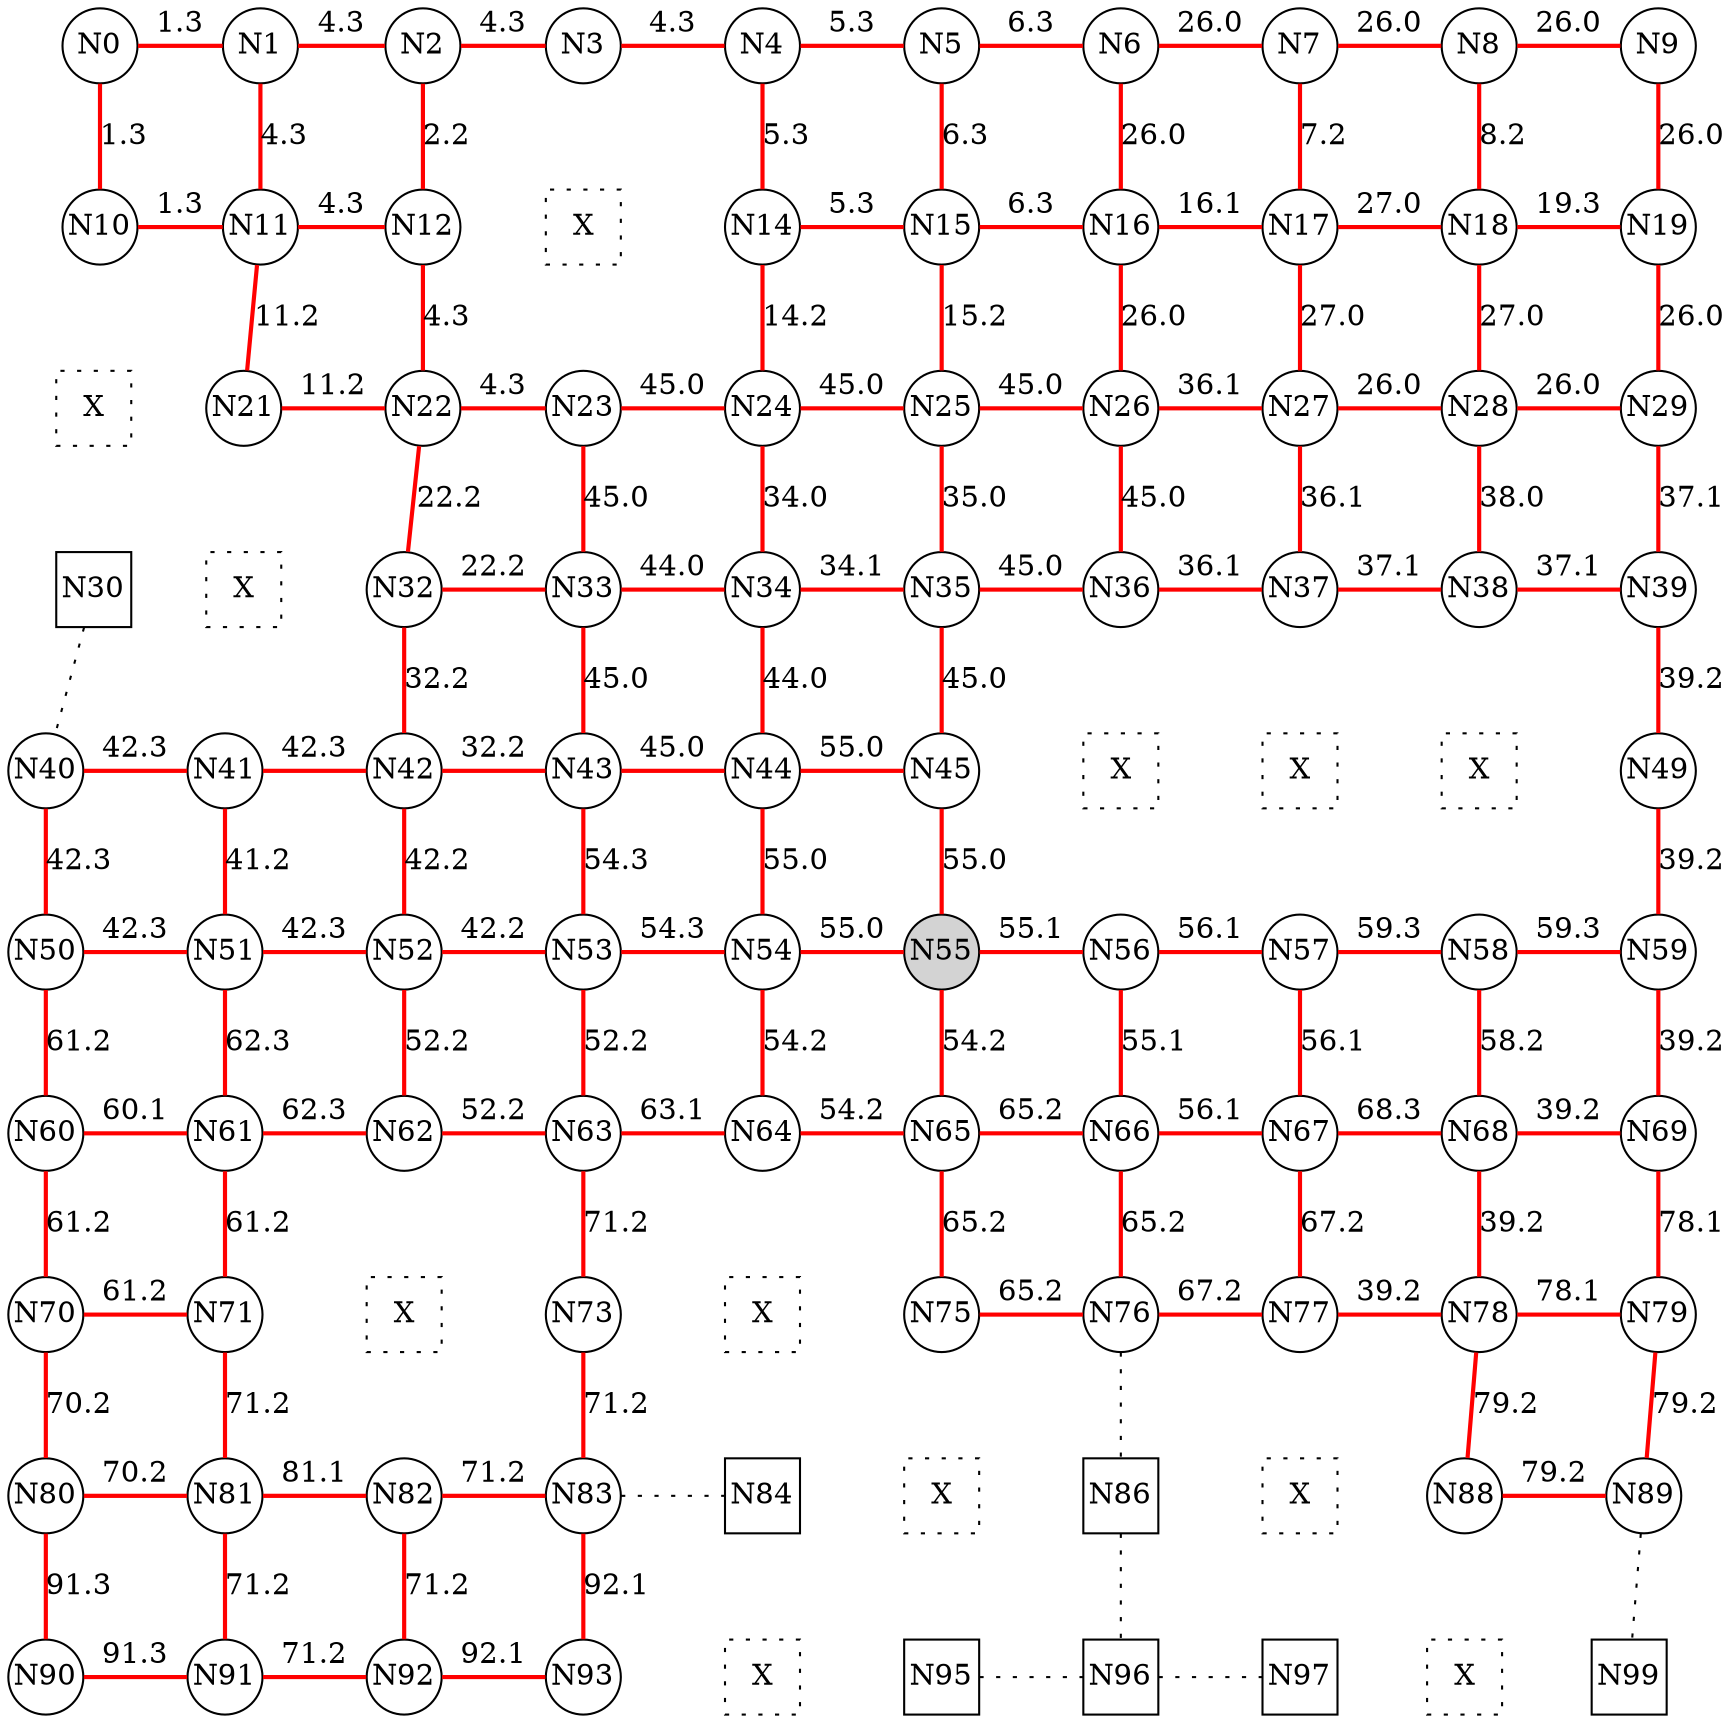 
 digraph G { graph [layout=dot] 
 {rank=same; N0 [shape=circle, fixedsize=true]; N1 [shape=circle, fixedsize=true]; N2 [shape=circle, fixedsize=true]; N3 [shape=circle, fixedsize=true]; N4 [shape=circle, fixedsize=true]; N5 [shape=circle, fixedsize=true]; N6 [shape=circle, fixedsize=true]; N7 [shape=circle, fixedsize=true]; N8 [shape=circle, fixedsize=true]; N9 [shape=circle, fixedsize=true];  }
 {rank=same; N10 [shape=circle, fixedsize=true]; N11 [shape=circle, fixedsize=true]; N12 [shape=circle, fixedsize=true]; N13 [shape=square, style=dotted, fixedsize=true, label=X]; N14 [shape=circle, fixedsize=true]; N15 [shape=circle, fixedsize=true]; N16 [shape=circle, fixedsize=true]; N17 [shape=circle, fixedsize=true]; N18 [shape=circle, fixedsize=true]; N19 [shape=circle, fixedsize=true];  }
 {rank=same; N20 [shape=square, style=dotted, fixedsize=true, label=X]; N21 [shape=circle, fixedsize=true]; N22 [shape=circle, fixedsize=true]; N23 [shape=circle, fixedsize=true]; N24 [shape=circle, fixedsize=true]; N25 [shape=circle, fixedsize=true]; N26 [shape=circle, fixedsize=true]; N27 [shape=circle, fixedsize=true]; N28 [shape=circle, fixedsize=true]; N29 [shape=circle, fixedsize=true];  }
 {rank=same; N30 [shape=square, fixedsize=true]; N31 [shape=square, style=dotted, fixedsize=true, label=X]; N32 [shape=circle, fixedsize=true]; N33 [shape=circle, fixedsize=true]; N34 [shape=circle, fixedsize=true]; N35 [shape=circle, fixedsize=true]; N36 [shape=circle, fixedsize=true]; N37 [shape=circle, fixedsize=true]; N38 [shape=circle, fixedsize=true]; N39 [shape=circle, fixedsize=true];  }
 {rank=same; N40 [shape=circle, fixedsize=true]; N41 [shape=circle, fixedsize=true]; N42 [shape=circle, fixedsize=true]; N43 [shape=circle, fixedsize=true]; N44 [shape=circle, fixedsize=true]; N45 [shape=circle, fixedsize=true]; N46 [shape=square, style=dotted, fixedsize=true, label=X]; N47 [shape=square, style=dotted, fixedsize=true, label=X]; N48 [shape=square, style=dotted, fixedsize=true, label=X]; N49 [shape=circle, fixedsize=true];  }
 {rank=same; N50 [shape=circle, fixedsize=true]; N51 [shape=circle, fixedsize=true]; N52 [shape=circle, fixedsize=true]; N53 [shape=circle, fixedsize=true]; N54 [shape=circle, fixedsize=true]; N55 [shape=circle, style=filled, fixedsize=true]; N56 [shape=circle, fixedsize=true]; N57 [shape=circle, fixedsize=true]; N58 [shape=circle, fixedsize=true]; N59 [shape=circle, fixedsize=true];  }
 {rank=same; N60 [shape=circle, fixedsize=true]; N61 [shape=circle, fixedsize=true]; N62 [shape=circle, fixedsize=true]; N63 [shape=circle, fixedsize=true]; N64 [shape=circle, fixedsize=true]; N65 [shape=circle, fixedsize=true]; N66 [shape=circle, fixedsize=true]; N67 [shape=circle, fixedsize=true]; N68 [shape=circle, fixedsize=true]; N69 [shape=circle, fixedsize=true];  }
 {rank=same; N70 [shape=circle, fixedsize=true]; N71 [shape=circle, fixedsize=true]; N72 [shape=square, style=dotted, fixedsize=true, label=X]; N73 [shape=circle, fixedsize=true]; N74 [shape=square, style=dotted, fixedsize=true, label=X]; N75 [shape=circle, fixedsize=true]; N76 [shape=circle, fixedsize=true]; N77 [shape=circle, fixedsize=true]; N78 [shape=circle, fixedsize=true]; N79 [shape=circle, fixedsize=true];  }
 {rank=same; N80 [shape=circle, fixedsize=true]; N81 [shape=circle, fixedsize=true]; N82 [shape=circle, fixedsize=true]; N83 [shape=circle, fixedsize=true]; N84 [shape=square, fixedsize=true]; N85 [shape=square, style=dotted, fixedsize=true, label=X]; N86 [shape=square, fixedsize=true]; N87 [shape=square, style=dotted, fixedsize=true, label=X]; N88 [shape=circle, fixedsize=true]; N89 [shape=circle, fixedsize=true];  }
 {rank=same; N90 [shape=circle, fixedsize=true]; N91 [shape=circle, fixedsize=true]; N92 [shape=circle, fixedsize=true]; N93 [shape=circle, fixedsize=true]; N94 [shape=square, style=dotted, fixedsize=true, label=X]; N95 [shape=square, fixedsize=true]; N96 [shape=square, fixedsize=true]; N97 [shape=square, fixedsize=true]; N98 [shape=square, style=dotted, fixedsize=true, label=X]; N99 [shape=square, fixedsize=true];  }
N0->N1 [dir=none, color=red, style=bold, label="1.3"]
N1->N2 [dir=none, color=red, style=bold, label="4.3"]
N2->N3 [dir=none, color=red, style=bold, label="4.3"]
N3->N4 [dir=none, color=red, style=bold, label="4.3"]
N4->N5 [dir=none, color=red, style=bold, label="5.3"]
N5->N6 [dir=none, color=red, style=bold, label="6.3"]
N6->N7 [dir=none, color=red, style=bold, label="26.0"]
N7->N8 [dir=none, color=red, style=bold, label="26.0"]
N8->N9 [dir=none, color=red, style=bold, label="26.0"]
N10->N11 [dir=none, color=red, style=bold, label="1.3"]
N11->N12 [dir=none, color=red, style=bold, label="4.3"]
N12->N13 [dir=none, style=invis, label=" "]
N13->N14 [dir=none, style=invis, label=" "]
N14->N15 [dir=none, color=red, style=bold, label="5.3"]
N15->N16 [dir=none, color=red, style=bold, label="6.3"]
N16->N17 [dir=none, color=red, style=bold, label="16.1"]
N17->N18 [dir=none, color=red, style=bold, label="27.0"]
N18->N19 [dir=none, color=red, style=bold, label="19.3"]
N20->N21 [dir=none, style=invis, label=" "]
N21->N22 [dir=none, color=red, style=bold, label="11.2"]
N22->N23 [dir=none, color=red, style=bold, label="4.3"]
N23->N24 [dir=none, color=red, style=bold, label="45.0"]
N24->N25 [dir=none, color=red, style=bold, label="45.0"]
N25->N26 [dir=none, color=red, style=bold, label="45.0"]
N26->N27 [dir=none, color=red, style=bold, label="36.1"]
N27->N28 [dir=none, color=red, style=bold, label="26.0"]
N28->N29 [dir=none, color=red, style=bold, label="26.0"]
N30->N31 [dir=none, style=invis, label=" "]
N31->N32 [dir=none, style=invis, label=" "]
N32->N33 [dir=none, color=red, style=bold, label="22.2"]
N33->N34 [dir=none, color=red, style=bold, label="44.0"]
N34->N35 [dir=none, color=red, style=bold, label="34.1"]
N35->N36 [dir=none, color=red, style=bold, label="45.0"]
N36->N37 [dir=none, color=red, style=bold, label="36.1"]
N37->N38 [dir=none, color=red, style=bold, label="37.1"]
N38->N39 [dir=none, color=red, style=bold, label="37.1"]
N40->N41 [dir=none, color=red, style=bold, label="42.3"]
N41->N42 [dir=none, color=red, style=bold, label="42.3"]
N42->N43 [dir=none, color=red, style=bold, label="32.2"]
N43->N44 [dir=none, color=red, style=bold, label="45.0"]
N44->N45 [dir=none, color=red, style=bold, label="55.0"]
N45->N46 [dir=none, style=invis, label=" "]
N46->N47 [dir=none, style=invis, label=" "]
N47->N48 [dir=none, style=invis, label=" "]
N48->N49 [dir=none, style=invis, label=" "]
N50->N51 [dir=none, color=red, style=bold, label="42.3"]
N51->N52 [dir=none, color=red, style=bold, label="42.3"]
N52->N53 [dir=none, color=red, style=bold, label="42.2"]
N53->N54 [dir=none, color=red, style=bold, label="54.3"]
N54->N55 [dir=none, color=red, style=bold, label="55.0"]
N55->N56 [dir=none, color=red, style=bold, label="55.1"]
N56->N57 [dir=none, color=red, style=bold, label="56.1"]
N57->N58 [dir=none, color=red, style=bold, label="59.3"]
N58->N59 [dir=none, color=red, style=bold, label="59.3"]
N60->N61 [dir=none, color=red, style=bold, label="60.1"]
N61->N62 [dir=none, color=red, style=bold, label="62.3"]
N62->N63 [dir=none, color=red, style=bold, label="52.2"]
N63->N64 [dir=none, color=red, style=bold, label="63.1"]
N64->N65 [dir=none, color=red, style=bold, label="54.2"]
N65->N66 [dir=none, color=red, style=bold, label="65.2"]
N66->N67 [dir=none, color=red, style=bold, label="56.1"]
N67->N68 [dir=none, color=red, style=bold, label="68.3"]
N68->N69 [dir=none, color=red, style=bold, label="39.2"]
N70->N71 [dir=none, color=red, style=bold, label="61.2"]
N71->N72 [dir=none, style=invis, label=" "]
N72->N73 [dir=none, style=invis, label=" "]
N73->N74 [dir=none, style=invis, label=" "]
N74->N75 [dir=none, style=invis, label=" "]
N75->N76 [dir=none, color=red, style=bold, label="65.2"]
N76->N77 [dir=none, color=red, style=bold, label="67.2"]
N77->N78 [dir=none, color=red, style=bold, label="39.2"]
N78->N79 [dir=none, color=red, style=bold, label="78.1"]
N80->N81 [dir=none, color=red, style=bold, label="70.2"]
N81->N82 [dir=none, color=red, style=bold, label="81.1"]
N82->N83 [dir=none, color=red, style=bold, label="71.2"]
N83->N84 [dir=none, style=dotted, label=""]
N84->N85 [dir=none, style=invis, label=" "]
N85->N86 [dir=none, style=invis, label=" "]
N86->N87 [dir=none, style=invis, label=" "]
N87->N88 [dir=none, style=invis, label=" "]
N88->N89 [dir=none, color=red, style=bold, label="79.2"]
N90->N91 [dir=none, color=red, style=bold, label="91.3"]
N91->N92 [dir=none, color=red, style=bold, label="71.2"]
N92->N93 [dir=none, color=red, style=bold, label="92.1"]
N93->N94 [dir=none, style=invis, label=" "]
N94->N95 [dir=none, style=invis, label=" "]
N95->N96 [dir=none, style=dotted, label=""]
N96->N97 [dir=none, style=dotted, label=""]
N97->N98 [dir=none, style=invis, label=" "]
N98->N99 [dir=none, style=invis, label=" "]
N0->N10 [dir=none, color=red, style=bold, label="1.3"]
N10->N20 [dir=none, style=invis, label=" "]
N20->N30 [dir=none, style=invis, label=" "]
N30->N40 [dir=none, style=dotted, label=""]
N40->N50 [dir=none, color=red, style=bold, label="42.3"]
N50->N60 [dir=none, color=red, style=bold, label="61.2"]
N60->N70 [dir=none, color=red, style=bold, label="61.2"]
N70->N80 [dir=none, color=red, style=bold, label="70.2"]
N80->N90 [dir=none, color=red, style=bold, label="91.3"]
N1->N11 [dir=none, color=red, style=bold, label="4.3"]
N11->N21 [dir=none, color=red, style=bold, label="11.2"]
N21->N31 [dir=none, style=invis, label=" "]
N31->N41 [dir=none, style=invis, label=" "]
N41->N51 [dir=none, color=red, style=bold, label="41.2"]
N51->N61 [dir=none, color=red, style=bold, label="62.3"]
N61->N71 [dir=none, color=red, style=bold, label="61.2"]
N71->N81 [dir=none, color=red, style=bold, label="71.2"]
N81->N91 [dir=none, color=red, style=bold, label="71.2"]
N2->N12 [dir=none, color=red, style=bold, label="2.2"]
N12->N22 [dir=none, color=red, style=bold, label="4.3"]
N22->N32 [dir=none, color=red, style=bold, label="22.2"]
N32->N42 [dir=none, color=red, style=bold, label="32.2"]
N42->N52 [dir=none, color=red, style=bold, label="42.2"]
N52->N62 [dir=none, color=red, style=bold, label="52.2"]
N62->N72 [dir=none, style=invis, label=" "]
N72->N82 [dir=none, style=invis, label=" "]
N82->N92 [dir=none, color=red, style=bold, label="71.2"]
N3->N13 [dir=none, style=invis, label=" "]
N13->N23 [dir=none, style=invis, label=" "]
N23->N33 [dir=none, color=red, style=bold, label="45.0"]
N33->N43 [dir=none, color=red, style=bold, label="45.0"]
N43->N53 [dir=none, color=red, style=bold, label="54.3"]
N53->N63 [dir=none, color=red, style=bold, label="52.2"]
N63->N73 [dir=none, color=red, style=bold, label="71.2"]
N73->N83 [dir=none, color=red, style=bold, label="71.2"]
N83->N93 [dir=none, color=red, style=bold, label="92.1"]
N4->N14 [dir=none, color=red, style=bold, label="5.3"]
N14->N24 [dir=none, color=red, style=bold, label="14.2"]
N24->N34 [dir=none, color=red, style=bold, label="34.0"]
N34->N44 [dir=none, color=red, style=bold, label="44.0"]
N44->N54 [dir=none, color=red, style=bold, label="55.0"]
N54->N64 [dir=none, color=red, style=bold, label="54.2"]
N64->N74 [dir=none, style=invis, label=" "]
N74->N84 [dir=none, style=invis, label=" "]
N84->N94 [dir=none, style=invis, label=" "]
N5->N15 [dir=none, color=red, style=bold, label="6.3"]
N15->N25 [dir=none, color=red, style=bold, label="15.2"]
N25->N35 [dir=none, color=red, style=bold, label="35.0"]
N35->N45 [dir=none, color=red, style=bold, label="45.0"]
N45->N55 [dir=none, color=red, style=bold, label="55.0"]
N55->N65 [dir=none, color=red, style=bold, label="54.2"]
N65->N75 [dir=none, color=red, style=bold, label="65.2"]
N75->N85 [dir=none, style=invis, label=" "]
N85->N95 [dir=none, style=invis, label=" "]
N6->N16 [dir=none, color=red, style=bold, label="26.0"]
N16->N26 [dir=none, color=red, style=bold, label="26.0"]
N26->N36 [dir=none, color=red, style=bold, label="45.0"]
N36->N46 [dir=none, style=invis, label=" "]
N46->N56 [dir=none, style=invis, label=" "]
N56->N66 [dir=none, color=red, style=bold, label="55.1"]
N66->N76 [dir=none, color=red, style=bold, label="65.2"]
N76->N86 [dir=none, style=dotted, label=""]
N86->N96 [dir=none, style=dotted, label=""]
N7->N17 [dir=none, color=red, style=bold, label="7.2"]
N17->N27 [dir=none, color=red, style=bold, label="27.0"]
N27->N37 [dir=none, color=red, style=bold, label="36.1"]
N37->N47 [dir=none, style=invis, label=" "]
N47->N57 [dir=none, style=invis, label=" "]
N57->N67 [dir=none, color=red, style=bold, label="56.1"]
N67->N77 [dir=none, color=red, style=bold, label="67.2"]
N77->N87 [dir=none, style=invis, label=" "]
N87->N97 [dir=none, style=invis, label=" "]
N8->N18 [dir=none, color=red, style=bold, label="8.2"]
N18->N28 [dir=none, color=red, style=bold, label="27.0"]
N28->N38 [dir=none, color=red, style=bold, label="38.0"]
N38->N48 [dir=none, style=invis, label=" "]
N48->N58 [dir=none, style=invis, label=" "]
N58->N68 [dir=none, color=red, style=bold, label="58.2"]
N68->N78 [dir=none, color=red, style=bold, label="39.2"]
N78->N88 [dir=none, color=red, style=bold, label="79.2"]
N88->N98 [dir=none, style=invis, label=" "]
N9->N19 [dir=none, color=red, style=bold, label="26.0"]
N19->N29 [dir=none, color=red, style=bold, label="26.0"]
N29->N39 [dir=none, color=red, style=bold, label="37.1"]
N39->N49 [dir=none, color=red, style=bold, label="39.2"]
N49->N59 [dir=none, color=red, style=bold, label="39.2"]
N59->N69 [dir=none, color=red, style=bold, label="39.2"]
N69->N79 [dir=none, color=red, style=bold, label="78.1"]
N79->N89 [dir=none, color=red, style=bold, label="79.2"]
N89->N99 [dir=none, style=dotted, label=""]
 }